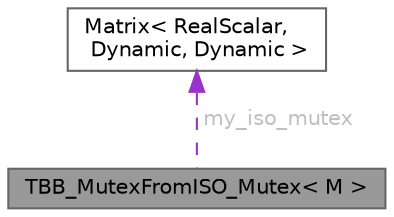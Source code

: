 digraph "TBB_MutexFromISO_Mutex&lt; M &gt;"
{
 // LATEX_PDF_SIZE
  bgcolor="transparent";
  edge [fontname=Helvetica,fontsize=10,labelfontname=Helvetica,labelfontsize=10];
  node [fontname=Helvetica,fontsize=10,shape=box,height=0.2,width=0.4];
  Node1 [id="Node000001",label="TBB_MutexFromISO_Mutex\< M \>",height=0.2,width=0.4,color="gray40", fillcolor="grey60", style="filled", fontcolor="black",tooltip="Adaptor for using ISO C++0x style mutex as a TBB-style mutex."];
  Node2 -> Node1 [id="edge1_Node000001_Node000002",dir="back",color="darkorchid3",style="dashed",tooltip=" ",label=" my_iso_mutex",fontcolor="grey" ];
  Node2 [id="Node000002",label="Matrix\< RealScalar,\l Dynamic, Dynamic \>",height=0.2,width=0.4,color="gray40", fillcolor="white", style="filled",URL="$class_matrix.html",tooltip=" "];
}
